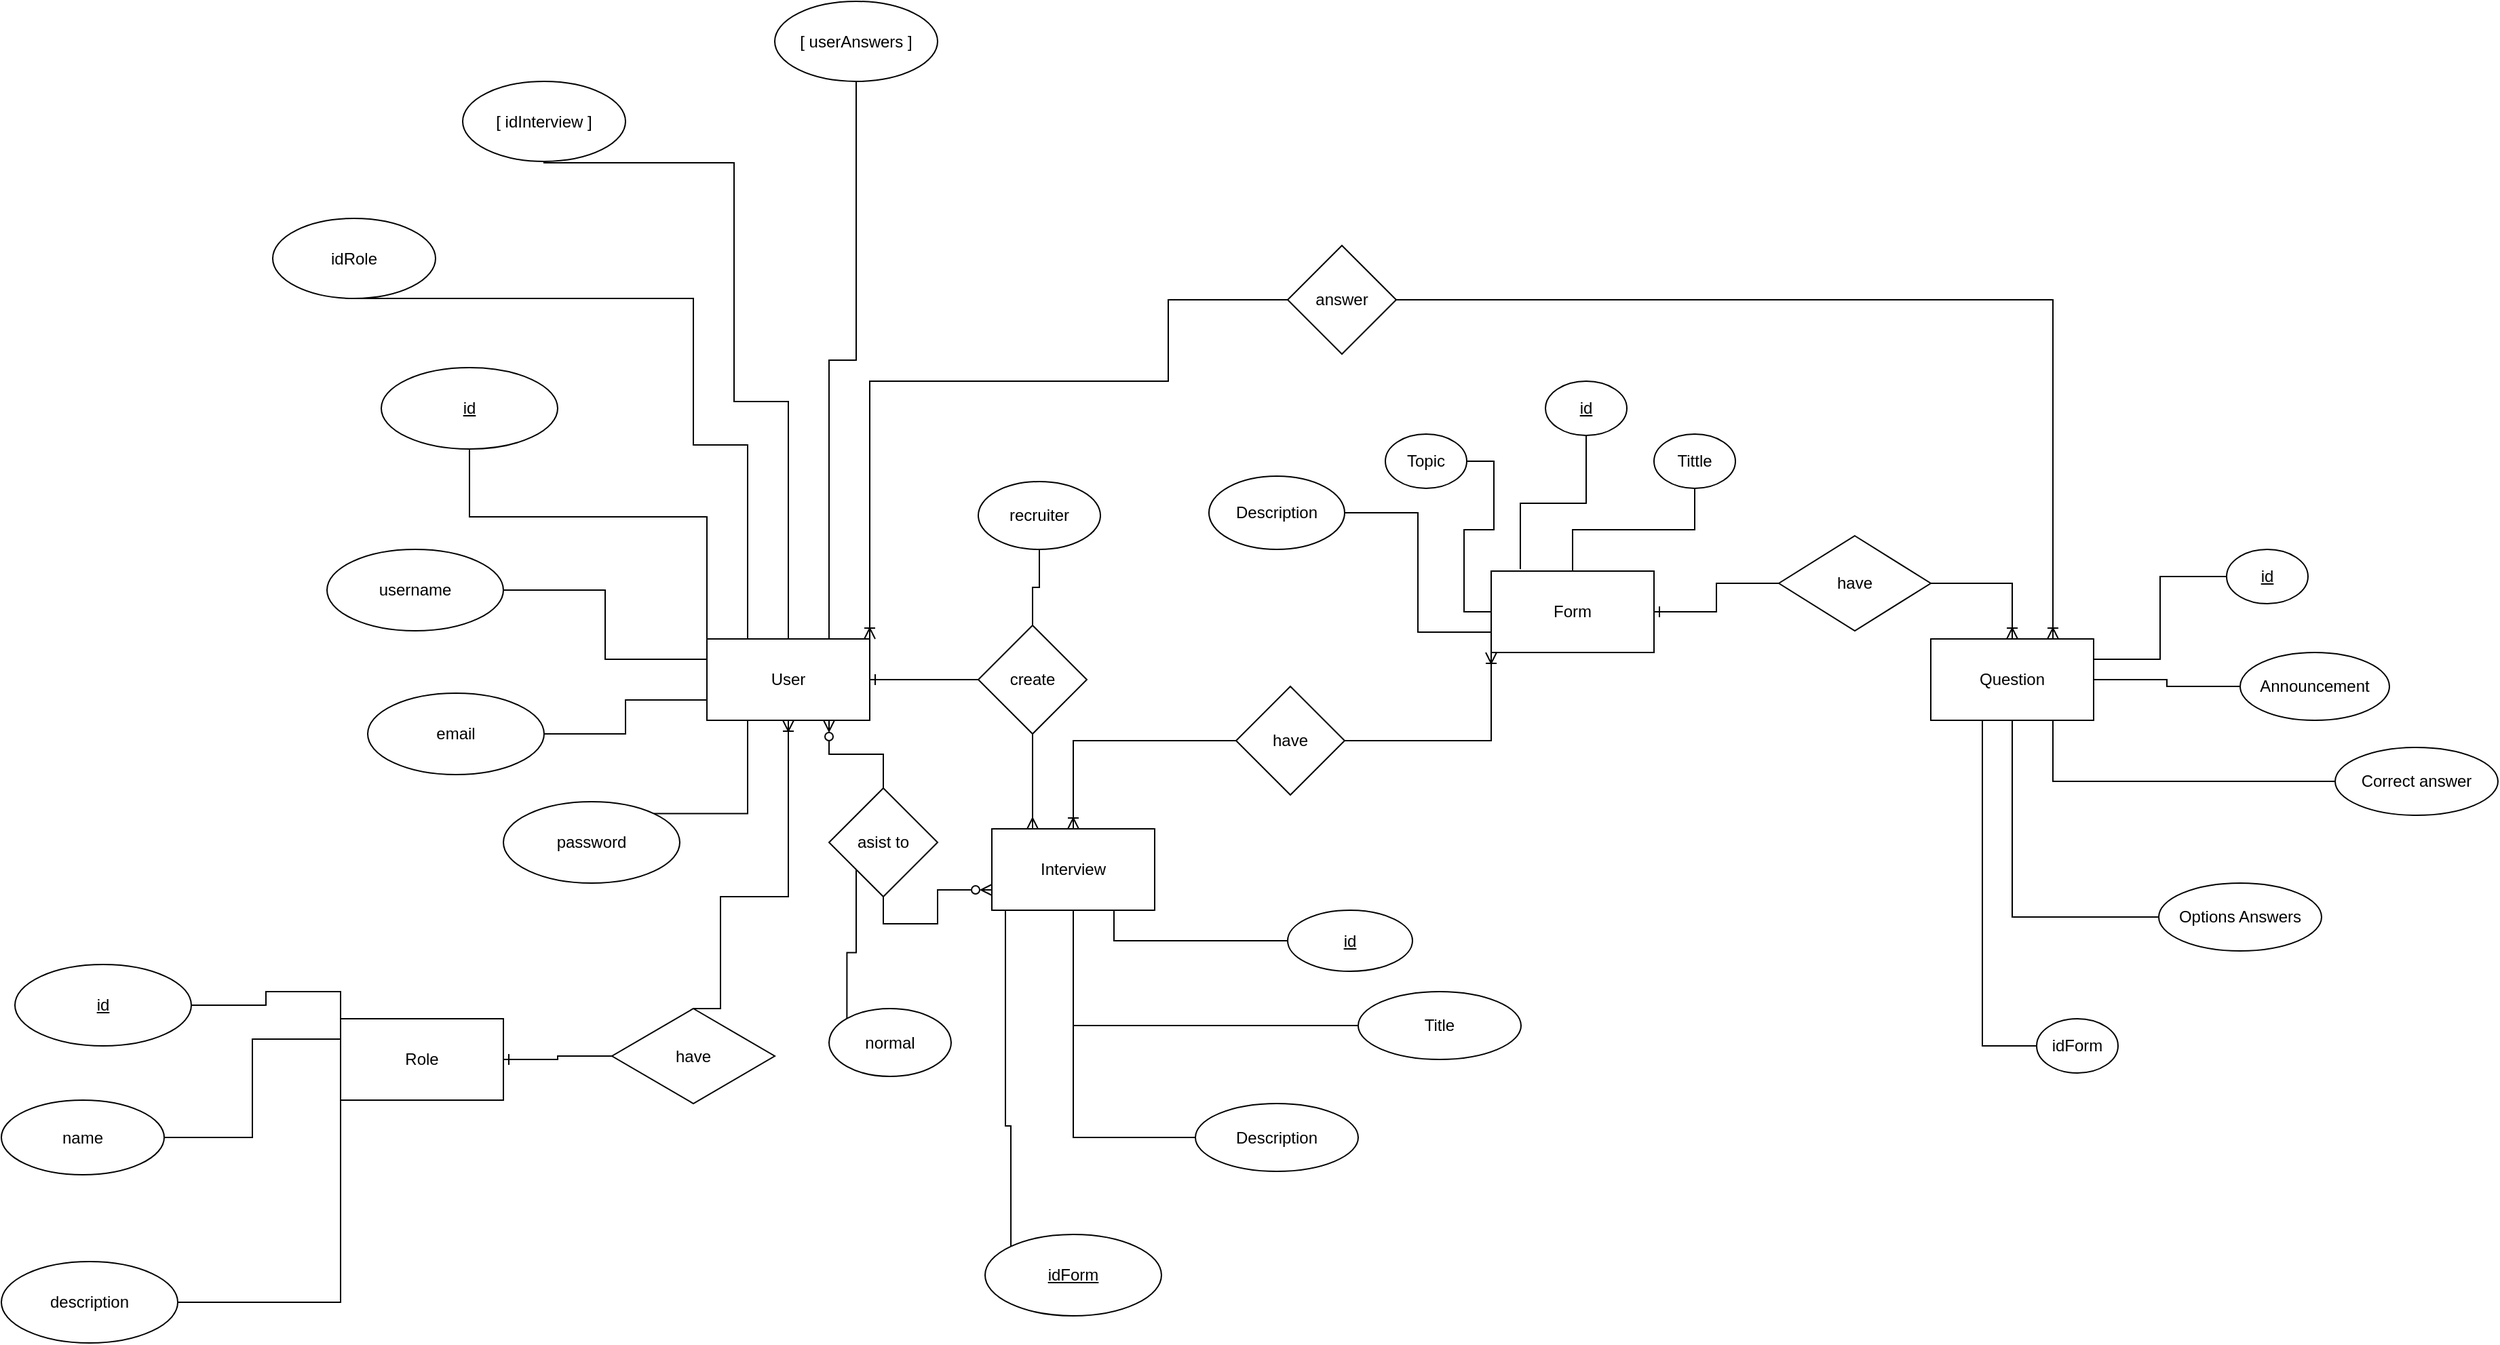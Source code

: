 <mxfile version="22.1.3" type="github">
  <diagram id="C5RBs43oDa-KdzZeNtuy" name="Page-1">
    <mxGraphModel dx="1621" dy="492" grid="1" gridSize="10" guides="1" tooltips="1" connect="1" arrows="1" fold="1" page="1" pageScale="1" pageWidth="827" pageHeight="1169" math="0" shadow="0">
      <root>
        <mxCell id="WIyWlLk6GJQsqaUBKTNV-0" />
        <mxCell id="WIyWlLk6GJQsqaUBKTNV-1" parent="WIyWlLk6GJQsqaUBKTNV-0" />
        <mxCell id="bcFZ77ztxnrligwMbe6c-0" value="User" style="rounded=0;whiteSpace=wrap;html=1;" parent="WIyWlLk6GJQsqaUBKTNV-1" vertex="1">
          <mxGeometry x="160" y="730" width="120" height="60" as="geometry" />
        </mxCell>
        <mxCell id="bcFZ77ztxnrligwMbe6c-27" style="edgeStyle=orthogonalEdgeStyle;rounded=0;orthogonalLoop=1;jettySize=auto;html=1;exitX=1;exitY=0.25;exitDx=0;exitDy=0;entryX=0;entryY=0.5;entryDx=0;entryDy=0;endArrow=none;endFill=0;" parent="WIyWlLk6GJQsqaUBKTNV-1" source="KNO62eB51g_FiUWbQfuq-1" target="bcFZ77ztxnrligwMbe6c-26" edge="1">
          <mxGeometry relative="1" as="geometry" />
        </mxCell>
        <mxCell id="bcFZ77ztxnrligwMbe6c-55" style="edgeStyle=orthogonalEdgeStyle;rounded=0;orthogonalLoop=1;jettySize=auto;html=1;exitX=0.75;exitY=1;exitDx=0;exitDy=0;entryX=0;entryY=0.5;entryDx=0;entryDy=0;endArrow=none;endFill=0;" parent="WIyWlLk6GJQsqaUBKTNV-1" source="KNO62eB51g_FiUWbQfuq-1" target="bcFZ77ztxnrligwMbe6c-54" edge="1">
          <mxGeometry relative="1" as="geometry" />
        </mxCell>
        <mxCell id="o89qxLCXQaTwuf5vdtjf-5" style="edgeStyle=orthogonalEdgeStyle;rounded=0;orthogonalLoop=1;jettySize=auto;html=1;exitX=0.5;exitY=1;exitDx=0;exitDy=0;entryX=0;entryY=0.5;entryDx=0;entryDy=0;endArrow=none;endFill=0;" edge="1" parent="WIyWlLk6GJQsqaUBKTNV-1" source="KNO62eB51g_FiUWbQfuq-1" target="o89qxLCXQaTwuf5vdtjf-1">
          <mxGeometry relative="1" as="geometry" />
        </mxCell>
        <mxCell id="KNO62eB51g_FiUWbQfuq-1" value="Question" style="rounded=0;whiteSpace=wrap;html=1;" parent="WIyWlLk6GJQsqaUBKTNV-1" vertex="1">
          <mxGeometry x="1062" y="730" width="120" height="60" as="geometry" />
        </mxCell>
        <mxCell id="bcFZ77ztxnrligwMbe6c-6" style="edgeStyle=orthogonalEdgeStyle;rounded=0;orthogonalLoop=1;jettySize=auto;html=1;exitX=0.5;exitY=1;exitDx=0;exitDy=0;entryX=0;entryY=0;entryDx=0;entryDy=0;endArrow=none;endFill=0;" parent="WIyWlLk6GJQsqaUBKTNV-1" source="bcFZ77ztxnrligwMbe6c-1" target="bcFZ77ztxnrligwMbe6c-0" edge="1">
          <mxGeometry relative="1" as="geometry">
            <Array as="points">
              <mxPoint x="-15" y="640" />
              <mxPoint x="160" y="640" />
            </Array>
          </mxGeometry>
        </mxCell>
        <mxCell id="bcFZ77ztxnrligwMbe6c-1" value="&lt;u&gt;id&lt;/u&gt;" style="ellipse;whiteSpace=wrap;html=1;" parent="WIyWlLk6GJQsqaUBKTNV-1" vertex="1">
          <mxGeometry x="-80" y="530" width="130" height="60" as="geometry" />
        </mxCell>
        <mxCell id="KNO62eB51g_FiUWbQfuq-2" value="Form" style="rounded=0;whiteSpace=wrap;html=1;" parent="WIyWlLk6GJQsqaUBKTNV-1" vertex="1">
          <mxGeometry x="738" y="680" width="120" height="60" as="geometry" />
        </mxCell>
        <mxCell id="bcFZ77ztxnrligwMbe6c-9" style="edgeStyle=orthogonalEdgeStyle;rounded=0;orthogonalLoop=1;jettySize=auto;html=1;exitX=1;exitY=0;exitDx=0;exitDy=0;entryX=0.25;entryY=1;entryDx=0;entryDy=0;endArrow=none;endFill=0;" parent="WIyWlLk6GJQsqaUBKTNV-1" source="bcFZ77ztxnrligwMbe6c-2" target="bcFZ77ztxnrligwMbe6c-0" edge="1">
          <mxGeometry relative="1" as="geometry" />
        </mxCell>
        <mxCell id="bcFZ77ztxnrligwMbe6c-2" value="password" style="ellipse;whiteSpace=wrap;html=1;" parent="WIyWlLk6GJQsqaUBKTNV-1" vertex="1">
          <mxGeometry x="10" y="850" width="130" height="60" as="geometry" />
        </mxCell>
        <mxCell id="bcFZ77ztxnrligwMbe6c-8" style="edgeStyle=orthogonalEdgeStyle;rounded=0;orthogonalLoop=1;jettySize=auto;html=1;exitX=1;exitY=0.5;exitDx=0;exitDy=0;entryX=0;entryY=0.75;entryDx=0;entryDy=0;endArrow=none;endFill=0;" parent="WIyWlLk6GJQsqaUBKTNV-1" source="bcFZ77ztxnrligwMbe6c-3" target="bcFZ77ztxnrligwMbe6c-0" edge="1">
          <mxGeometry relative="1" as="geometry" />
        </mxCell>
        <mxCell id="bcFZ77ztxnrligwMbe6c-3" value="email" style="ellipse;whiteSpace=wrap;html=1;" parent="WIyWlLk6GJQsqaUBKTNV-1" vertex="1">
          <mxGeometry x="-90" y="770" width="130" height="60" as="geometry" />
        </mxCell>
        <mxCell id="bcFZ77ztxnrligwMbe6c-7" style="edgeStyle=orthogonalEdgeStyle;rounded=0;orthogonalLoop=1;jettySize=auto;html=1;exitX=1;exitY=0.5;exitDx=0;exitDy=0;entryX=0;entryY=0.25;entryDx=0;entryDy=0;endArrow=none;endFill=0;" parent="WIyWlLk6GJQsqaUBKTNV-1" source="bcFZ77ztxnrligwMbe6c-4" target="bcFZ77ztxnrligwMbe6c-0" edge="1">
          <mxGeometry relative="1" as="geometry" />
        </mxCell>
        <mxCell id="o89qxLCXQaTwuf5vdtjf-4" style="edgeStyle=orthogonalEdgeStyle;rounded=0;orthogonalLoop=1;jettySize=auto;html=1;exitX=0;exitY=0.5;exitDx=0;exitDy=0;entryX=0.25;entryY=1;entryDx=0;entryDy=0;endArrow=none;endFill=0;" edge="1" parent="WIyWlLk6GJQsqaUBKTNV-1" source="KNO62eB51g_FiUWbQfuq-7" target="KNO62eB51g_FiUWbQfuq-1">
          <mxGeometry relative="1" as="geometry">
            <Array as="points">
              <mxPoint x="1100" y="1030" />
              <mxPoint x="1100" y="790" />
            </Array>
          </mxGeometry>
        </mxCell>
        <mxCell id="KNO62eB51g_FiUWbQfuq-7" value="idForm" style="ellipse;whiteSpace=wrap;html=1;" parent="WIyWlLk6GJQsqaUBKTNV-1" vertex="1">
          <mxGeometry x="1140" y="1010" width="60" height="40" as="geometry" />
        </mxCell>
        <mxCell id="bcFZ77ztxnrligwMbe6c-4" value="username" style="ellipse;whiteSpace=wrap;html=1;" parent="WIyWlLk6GJQsqaUBKTNV-1" vertex="1">
          <mxGeometry x="-120" y="664" width="130" height="60" as="geometry" />
        </mxCell>
        <mxCell id="bcFZ77ztxnrligwMbe6c-10" value="Interview" style="rounded=0;whiteSpace=wrap;html=1;" parent="WIyWlLk6GJQsqaUBKTNV-1" vertex="1">
          <mxGeometry x="370" y="870" width="120" height="60" as="geometry" />
        </mxCell>
        <mxCell id="KNO62eB51g_FiUWbQfuq-16" value="&lt;u&gt;id&lt;/u&gt;" style="ellipse;whiteSpace=wrap;html=1;" parent="WIyWlLk6GJQsqaUBKTNV-1" vertex="1">
          <mxGeometry x="778" y="540" width="60" height="40" as="geometry" />
        </mxCell>
        <mxCell id="KNO62eB51g_FiUWbQfuq-20" style="edgeStyle=orthogonalEdgeStyle;rounded=0;orthogonalLoop=1;jettySize=auto;html=1;entryX=0.5;entryY=0;entryDx=0;entryDy=0;endArrow=none;endFill=0;" parent="WIyWlLk6GJQsqaUBKTNV-1" source="KNO62eB51g_FiUWbQfuq-17" target="KNO62eB51g_FiUWbQfuq-2" edge="1">
          <mxGeometry relative="1" as="geometry" />
        </mxCell>
        <mxCell id="bcFZ77ztxnrligwMbe6c-23" style="edgeStyle=orthogonalEdgeStyle;rounded=0;orthogonalLoop=1;jettySize=auto;html=1;exitX=0;exitY=0;exitDx=0;exitDy=0;entryX=0.5;entryY=1;entryDx=0;entryDy=0;endArrow=none;endFill=0;" parent="WIyWlLk6GJQsqaUBKTNV-1" source="bcFZ77ztxnrligwMbe6c-16" target="bcFZ77ztxnrligwMbe6c-10" edge="1">
          <mxGeometry relative="1" as="geometry">
            <Array as="points">
              <mxPoint x="380" y="1089" />
            </Array>
          </mxGeometry>
        </mxCell>
        <mxCell id="KNO62eB51g_FiUWbQfuq-17" value="Tittle" style="ellipse;whiteSpace=wrap;html=1;" parent="WIyWlLk6GJQsqaUBKTNV-1" vertex="1">
          <mxGeometry x="858" y="579" width="60" height="40" as="geometry" />
        </mxCell>
        <mxCell id="bcFZ77ztxnrligwMbe6c-16" value="&lt;u&gt;idForm&lt;/u&gt;" style="ellipse;whiteSpace=wrap;html=1;" parent="WIyWlLk6GJQsqaUBKTNV-1" vertex="1">
          <mxGeometry x="365" y="1169" width="130" height="60" as="geometry" />
        </mxCell>
        <mxCell id="KNO62eB51g_FiUWbQfuq-19" style="edgeStyle=orthogonalEdgeStyle;rounded=0;orthogonalLoop=1;jettySize=auto;html=1;entryX=0;entryY=0.5;entryDx=0;entryDy=0;endArrow=none;endFill=0;" parent="WIyWlLk6GJQsqaUBKTNV-1" source="KNO62eB51g_FiUWbQfuq-18" target="KNO62eB51g_FiUWbQfuq-2" edge="1">
          <mxGeometry relative="1" as="geometry" />
        </mxCell>
        <mxCell id="bcFZ77ztxnrligwMbe6c-20" style="edgeStyle=orthogonalEdgeStyle;rounded=0;orthogonalLoop=1;jettySize=auto;html=1;exitX=1;exitY=0.5;exitDx=0;exitDy=0;entryX=0;entryY=0.5;entryDx=0;entryDy=0;endArrow=none;endFill=0;startArrow=ERone;startFill=0;" parent="WIyWlLk6GJQsqaUBKTNV-1" source="bcFZ77ztxnrligwMbe6c-17" target="bcFZ77ztxnrligwMbe6c-19" edge="1">
          <mxGeometry relative="1" as="geometry" />
        </mxCell>
        <mxCell id="KNO62eB51g_FiUWbQfuq-18" value="Topic" style="ellipse;whiteSpace=wrap;html=1;" parent="WIyWlLk6GJQsqaUBKTNV-1" vertex="1">
          <mxGeometry x="660" y="579" width="60" height="40" as="geometry" />
        </mxCell>
        <mxCell id="bcFZ77ztxnrligwMbe6c-17" value="Role" style="rounded=0;whiteSpace=wrap;html=1;" parent="WIyWlLk6GJQsqaUBKTNV-1" vertex="1">
          <mxGeometry x="-110" y="1010" width="120" height="60" as="geometry" />
        </mxCell>
        <mxCell id="KNO62eB51g_FiUWbQfuq-21" style="edgeStyle=orthogonalEdgeStyle;rounded=0;orthogonalLoop=1;jettySize=auto;html=1;entryX=0.179;entryY=-0.023;entryDx=0;entryDy=0;entryPerimeter=0;endArrow=none;endFill=0;" parent="WIyWlLk6GJQsqaUBKTNV-1" source="KNO62eB51g_FiUWbQfuq-16" target="KNO62eB51g_FiUWbQfuq-2" edge="1">
          <mxGeometry relative="1" as="geometry" />
        </mxCell>
        <mxCell id="KNO62eB51g_FiUWbQfuq-23" style="edgeStyle=orthogonalEdgeStyle;rounded=0;orthogonalLoop=1;jettySize=auto;html=1;entryX=0;entryY=0.75;entryDx=0;entryDy=0;endArrow=none;endFill=0;" parent="WIyWlLk6GJQsqaUBKTNV-1" source="KNO62eB51g_FiUWbQfuq-22" target="KNO62eB51g_FiUWbQfuq-2" edge="1">
          <mxGeometry relative="1" as="geometry" />
        </mxCell>
        <mxCell id="o89qxLCXQaTwuf5vdtjf-0" style="edgeStyle=orthogonalEdgeStyle;rounded=0;orthogonalLoop=1;jettySize=auto;html=1;exitX=0.5;exitY=0;exitDx=0;exitDy=0;entryX=0.5;entryY=1;entryDx=0;entryDy=0;endArrow=ERoneToMany;endFill=0;" edge="1" parent="WIyWlLk6GJQsqaUBKTNV-1" source="bcFZ77ztxnrligwMbe6c-19" target="bcFZ77ztxnrligwMbe6c-0">
          <mxGeometry relative="1" as="geometry">
            <Array as="points">
              <mxPoint x="170" y="1003" />
              <mxPoint x="170" y="920" />
              <mxPoint x="220" y="920" />
            </Array>
          </mxGeometry>
        </mxCell>
        <mxCell id="bcFZ77ztxnrligwMbe6c-19" value="have" style="rhombus;whiteSpace=wrap;html=1;" parent="WIyWlLk6GJQsqaUBKTNV-1" vertex="1">
          <mxGeometry x="90" y="1002.5" width="120" height="70" as="geometry" />
        </mxCell>
        <mxCell id="KNO62eB51g_FiUWbQfuq-22" value="Description" style="ellipse;whiteSpace=wrap;html=1;" parent="WIyWlLk6GJQsqaUBKTNV-1" vertex="1">
          <mxGeometry x="530" y="610" width="100" height="54" as="geometry" />
        </mxCell>
        <mxCell id="bcFZ77ztxnrligwMbe6c-26" value="&lt;u&gt;id&lt;/u&gt;" style="ellipse;whiteSpace=wrap;html=1;" parent="WIyWlLk6GJQsqaUBKTNV-1" vertex="1">
          <mxGeometry x="1280" y="664" width="60" height="40" as="geometry" />
        </mxCell>
        <mxCell id="bcFZ77ztxnrligwMbe6c-29" style="edgeStyle=orthogonalEdgeStyle;rounded=0;orthogonalLoop=1;jettySize=auto;html=1;exitX=0;exitY=0.5;exitDx=0;exitDy=0;endArrow=none;endFill=0;" parent="WIyWlLk6GJQsqaUBKTNV-1" source="bcFZ77ztxnrligwMbe6c-28" target="KNO62eB51g_FiUWbQfuq-1" edge="1">
          <mxGeometry relative="1" as="geometry" />
        </mxCell>
        <mxCell id="bcFZ77ztxnrligwMbe6c-28" value="Announcement" style="ellipse;whiteSpace=wrap;html=1;" parent="WIyWlLk6GJQsqaUBKTNV-1" vertex="1">
          <mxGeometry x="1290" y="740" width="110" height="50" as="geometry" />
        </mxCell>
        <mxCell id="bcFZ77ztxnrligwMbe6c-38" style="edgeStyle=orthogonalEdgeStyle;rounded=0;orthogonalLoop=1;jettySize=auto;html=1;exitX=1;exitY=0.5;exitDx=0;exitDy=0;entryX=0.5;entryY=0;entryDx=0;entryDy=0;endArrow=ERoneToMany;endFill=0;" parent="WIyWlLk6GJQsqaUBKTNV-1" source="bcFZ77ztxnrligwMbe6c-37" target="KNO62eB51g_FiUWbQfuq-1" edge="1">
          <mxGeometry relative="1" as="geometry" />
        </mxCell>
        <mxCell id="bcFZ77ztxnrligwMbe6c-39" style="edgeStyle=orthogonalEdgeStyle;rounded=0;orthogonalLoop=1;jettySize=auto;html=1;exitX=0;exitY=0.5;exitDx=0;exitDy=0;entryX=1;entryY=0.5;entryDx=0;entryDy=0;endArrow=ERone;endFill=0;" parent="WIyWlLk6GJQsqaUBKTNV-1" source="bcFZ77ztxnrligwMbe6c-37" target="KNO62eB51g_FiUWbQfuq-2" edge="1">
          <mxGeometry relative="1" as="geometry" />
        </mxCell>
        <mxCell id="bcFZ77ztxnrligwMbe6c-37" value="have" style="rhombus;whiteSpace=wrap;html=1;" parent="WIyWlLk6GJQsqaUBKTNV-1" vertex="1">
          <mxGeometry x="950" y="654" width="112" height="70" as="geometry" />
        </mxCell>
        <mxCell id="bcFZ77ztxnrligwMbe6c-43" style="edgeStyle=orthogonalEdgeStyle;rounded=0;orthogonalLoop=1;jettySize=auto;html=1;exitX=0.5;exitY=1;exitDx=0;exitDy=0;entryX=0;entryY=0.75;entryDx=0;entryDy=0;endArrow=ERzeroToMany;endFill=0;" parent="WIyWlLk6GJQsqaUBKTNV-1" source="bcFZ77ztxnrligwMbe6c-42" target="bcFZ77ztxnrligwMbe6c-10" edge="1">
          <mxGeometry relative="1" as="geometry">
            <Array as="points">
              <mxPoint x="290" y="940" />
              <mxPoint x="330" y="940" />
              <mxPoint x="330" y="915" />
            </Array>
          </mxGeometry>
        </mxCell>
        <mxCell id="bcFZ77ztxnrligwMbe6c-45" style="edgeStyle=orthogonalEdgeStyle;rounded=0;orthogonalLoop=1;jettySize=auto;html=1;exitX=0.5;exitY=0;exitDx=0;exitDy=0;entryX=0.75;entryY=1;entryDx=0;entryDy=0;endArrow=ERzeroToMany;endFill=0;" parent="WIyWlLk6GJQsqaUBKTNV-1" source="bcFZ77ztxnrligwMbe6c-42" target="bcFZ77ztxnrligwMbe6c-0" edge="1">
          <mxGeometry relative="1" as="geometry" />
        </mxCell>
        <mxCell id="o89qxLCXQaTwuf5vdtjf-26" style="edgeStyle=orthogonalEdgeStyle;rounded=0;orthogonalLoop=1;jettySize=auto;html=1;exitX=0;exitY=1;exitDx=0;exitDy=0;entryX=0;entryY=0;entryDx=0;entryDy=0;endArrow=none;endFill=0;" edge="1" parent="WIyWlLk6GJQsqaUBKTNV-1" source="bcFZ77ztxnrligwMbe6c-42" target="o89qxLCXQaTwuf5vdtjf-25">
          <mxGeometry relative="1" as="geometry" />
        </mxCell>
        <mxCell id="bcFZ77ztxnrligwMbe6c-42" value="asist to" style="rhombus;whiteSpace=wrap;html=1;" parent="WIyWlLk6GJQsqaUBKTNV-1" vertex="1">
          <mxGeometry x="250" y="840" width="80" height="80" as="geometry" />
        </mxCell>
        <mxCell id="bcFZ77ztxnrligwMbe6c-52" style="edgeStyle=orthogonalEdgeStyle;rounded=0;orthogonalLoop=1;jettySize=auto;html=1;exitX=0;exitY=0.5;exitDx=0;exitDy=0;entryX=1;entryY=0;entryDx=0;entryDy=0;endArrow=ERoneToMany;endFill=0;" parent="WIyWlLk6GJQsqaUBKTNV-1" source="bcFZ77ztxnrligwMbe6c-46" target="bcFZ77ztxnrligwMbe6c-0" edge="1">
          <mxGeometry relative="1" as="geometry">
            <Array as="points">
              <mxPoint x="500" y="480" />
              <mxPoint x="500" y="540" />
              <mxPoint x="280" y="540" />
            </Array>
          </mxGeometry>
        </mxCell>
        <mxCell id="bcFZ77ztxnrligwMbe6c-53" style="edgeStyle=orthogonalEdgeStyle;rounded=0;orthogonalLoop=1;jettySize=auto;html=1;exitX=1;exitY=0.5;exitDx=0;exitDy=0;entryX=0.75;entryY=0;entryDx=0;entryDy=0;endArrow=ERoneToMany;endFill=0;" parent="WIyWlLk6GJQsqaUBKTNV-1" source="bcFZ77ztxnrligwMbe6c-46" target="KNO62eB51g_FiUWbQfuq-1" edge="1">
          <mxGeometry relative="1" as="geometry" />
        </mxCell>
        <mxCell id="bcFZ77ztxnrligwMbe6c-46" value="answer" style="rhombus;whiteSpace=wrap;html=1;" parent="WIyWlLk6GJQsqaUBKTNV-1" vertex="1">
          <mxGeometry x="588" y="440" width="80" height="80" as="geometry" />
        </mxCell>
        <mxCell id="bcFZ77ztxnrligwMbe6c-49" style="edgeStyle=orthogonalEdgeStyle;rounded=0;orthogonalLoop=1;jettySize=auto;html=1;exitX=0;exitY=0.5;exitDx=0;exitDy=0;entryX=0.5;entryY=0;entryDx=0;entryDy=0;endArrow=ERoneToMany;endFill=0;" parent="WIyWlLk6GJQsqaUBKTNV-1" source="bcFZ77ztxnrligwMbe6c-48" target="bcFZ77ztxnrligwMbe6c-10" edge="1">
          <mxGeometry relative="1" as="geometry" />
        </mxCell>
        <mxCell id="bcFZ77ztxnrligwMbe6c-50" style="edgeStyle=orthogonalEdgeStyle;rounded=0;orthogonalLoop=1;jettySize=auto;html=1;exitX=1;exitY=0.5;exitDx=0;exitDy=0;entryX=0;entryY=1;entryDx=0;entryDy=0;endArrow=ERoneToMany;endFill=0;" parent="WIyWlLk6GJQsqaUBKTNV-1" source="bcFZ77ztxnrligwMbe6c-48" target="KNO62eB51g_FiUWbQfuq-2" edge="1">
          <mxGeometry relative="1" as="geometry" />
        </mxCell>
        <mxCell id="bcFZ77ztxnrligwMbe6c-48" value="have" style="rhombus;whiteSpace=wrap;html=1;" parent="WIyWlLk6GJQsqaUBKTNV-1" vertex="1">
          <mxGeometry x="550" y="765" width="80" height="80" as="geometry" />
        </mxCell>
        <mxCell id="bcFZ77ztxnrligwMbe6c-54" value="Correct answer" style="ellipse;whiteSpace=wrap;html=1;" parent="WIyWlLk6GJQsqaUBKTNV-1" vertex="1">
          <mxGeometry x="1360" y="810" width="120" height="50" as="geometry" />
        </mxCell>
        <mxCell id="bcFZ77ztxnrligwMbe6c-58" style="edgeStyle=orthogonalEdgeStyle;rounded=0;orthogonalLoop=1;jettySize=auto;html=1;exitX=1;exitY=0.5;exitDx=0;exitDy=0;entryX=0;entryY=0.25;entryDx=0;entryDy=0;endArrow=none;endFill=0;" parent="WIyWlLk6GJQsqaUBKTNV-1" source="bcFZ77ztxnrligwMbe6c-57" target="bcFZ77ztxnrligwMbe6c-17" edge="1">
          <mxGeometry relative="1" as="geometry" />
        </mxCell>
        <mxCell id="bcFZ77ztxnrligwMbe6c-57" value="name" style="ellipse;whiteSpace=wrap;html=1;" parent="WIyWlLk6GJQsqaUBKTNV-1" vertex="1">
          <mxGeometry x="-360" y="1070" width="120" height="55" as="geometry" />
        </mxCell>
        <mxCell id="bcFZ77ztxnrligwMbe6c-60" style="edgeStyle=orthogonalEdgeStyle;rounded=0;orthogonalLoop=1;jettySize=auto;html=1;exitX=1;exitY=0.5;exitDx=0;exitDy=0;entryX=0;entryY=0;entryDx=0;entryDy=0;endArrow=none;endFill=0;" parent="WIyWlLk6GJQsqaUBKTNV-1" source="bcFZ77ztxnrligwMbe6c-59" target="bcFZ77ztxnrligwMbe6c-17" edge="1">
          <mxGeometry relative="1" as="geometry" />
        </mxCell>
        <mxCell id="bcFZ77ztxnrligwMbe6c-59" value="&lt;u&gt;id&lt;/u&gt;" style="ellipse;whiteSpace=wrap;html=1;" parent="WIyWlLk6GJQsqaUBKTNV-1" vertex="1">
          <mxGeometry x="-350" y="970" width="130" height="60" as="geometry" />
        </mxCell>
        <mxCell id="bcFZ77ztxnrligwMbe6c-62" style="edgeStyle=orthogonalEdgeStyle;rounded=0;orthogonalLoop=1;jettySize=auto;html=1;exitX=1;exitY=0.5;exitDx=0;exitDy=0;entryX=0;entryY=1;entryDx=0;entryDy=0;endArrow=none;endFill=0;" parent="WIyWlLk6GJQsqaUBKTNV-1" source="bcFZ77ztxnrligwMbe6c-61" target="bcFZ77ztxnrligwMbe6c-17" edge="1">
          <mxGeometry relative="1" as="geometry" />
        </mxCell>
        <mxCell id="bcFZ77ztxnrligwMbe6c-61" value="description" style="ellipse;whiteSpace=wrap;html=1;" parent="WIyWlLk6GJQsqaUBKTNV-1" vertex="1">
          <mxGeometry x="-360" y="1189" width="130" height="60" as="geometry" />
        </mxCell>
        <mxCell id="o89qxLCXQaTwuf5vdtjf-1" value="Options Answers" style="ellipse;whiteSpace=wrap;html=1;" vertex="1" parent="WIyWlLk6GJQsqaUBKTNV-1">
          <mxGeometry x="1230" y="910" width="120" height="50" as="geometry" />
        </mxCell>
        <mxCell id="o89qxLCXQaTwuf5vdtjf-7" style="edgeStyle=orthogonalEdgeStyle;rounded=0;orthogonalLoop=1;jettySize=auto;html=1;exitX=0.5;exitY=1;exitDx=0;exitDy=0;entryX=0.25;entryY=0;entryDx=0;entryDy=0;endArrow=none;endFill=0;" edge="1" parent="WIyWlLk6GJQsqaUBKTNV-1" source="o89qxLCXQaTwuf5vdtjf-6" target="bcFZ77ztxnrligwMbe6c-0">
          <mxGeometry relative="1" as="geometry">
            <Array as="points">
              <mxPoint x="150" y="479" />
              <mxPoint x="150" y="587" />
              <mxPoint x="190" y="587" />
            </Array>
          </mxGeometry>
        </mxCell>
        <mxCell id="o89qxLCXQaTwuf5vdtjf-6" value="idRole" style="ellipse;whiteSpace=wrap;html=1;" vertex="1" parent="WIyWlLk6GJQsqaUBKTNV-1">
          <mxGeometry x="-160" y="420" width="120" height="59" as="geometry" />
        </mxCell>
        <mxCell id="o89qxLCXQaTwuf5vdtjf-10" style="edgeStyle=orthogonalEdgeStyle;rounded=0;orthogonalLoop=1;jettySize=auto;html=1;exitX=0.5;exitY=1;exitDx=0;exitDy=0;entryX=0.5;entryY=0;entryDx=0;entryDy=0;endArrow=none;endFill=0;" edge="1" parent="WIyWlLk6GJQsqaUBKTNV-1" source="o89qxLCXQaTwuf5vdtjf-9" target="bcFZ77ztxnrligwMbe6c-0">
          <mxGeometry relative="1" as="geometry">
            <Array as="points">
              <mxPoint x="180" y="379" />
              <mxPoint x="180" y="555" />
              <mxPoint x="220" y="555" />
            </Array>
          </mxGeometry>
        </mxCell>
        <mxCell id="o89qxLCXQaTwuf5vdtjf-9" value="[ idInterview ]" style="ellipse;whiteSpace=wrap;html=1;" vertex="1" parent="WIyWlLk6GJQsqaUBKTNV-1">
          <mxGeometry x="-20" y="319" width="120" height="59" as="geometry" />
        </mxCell>
        <mxCell id="o89qxLCXQaTwuf5vdtjf-12" style="edgeStyle=orthogonalEdgeStyle;rounded=0;orthogonalLoop=1;jettySize=auto;html=1;exitX=0;exitY=0.5;exitDx=0;exitDy=0;entryX=0.75;entryY=1;entryDx=0;entryDy=0;endArrow=none;endFill=0;" edge="1" parent="WIyWlLk6GJQsqaUBKTNV-1" source="o89qxLCXQaTwuf5vdtjf-11" target="bcFZ77ztxnrligwMbe6c-10">
          <mxGeometry relative="1" as="geometry" />
        </mxCell>
        <mxCell id="o89qxLCXQaTwuf5vdtjf-11" value="&lt;u&gt;id&lt;/u&gt;" style="ellipse;whiteSpace=wrap;html=1;" vertex="1" parent="WIyWlLk6GJQsqaUBKTNV-1">
          <mxGeometry x="588" y="930" width="92" height="45" as="geometry" />
        </mxCell>
        <mxCell id="o89qxLCXQaTwuf5vdtjf-14" style="edgeStyle=orthogonalEdgeStyle;rounded=0;orthogonalLoop=1;jettySize=auto;html=1;exitX=0;exitY=0.5;exitDx=0;exitDy=0;entryX=0.5;entryY=1;entryDx=0;entryDy=0;endArrow=none;endFill=0;" edge="1" parent="WIyWlLk6GJQsqaUBKTNV-1" source="o89qxLCXQaTwuf5vdtjf-13" target="bcFZ77ztxnrligwMbe6c-10">
          <mxGeometry relative="1" as="geometry" />
        </mxCell>
        <mxCell id="o89qxLCXQaTwuf5vdtjf-13" value="Title" style="ellipse;whiteSpace=wrap;html=1;" vertex="1" parent="WIyWlLk6GJQsqaUBKTNV-1">
          <mxGeometry x="640" y="990" width="120" height="50" as="geometry" />
        </mxCell>
        <mxCell id="o89qxLCXQaTwuf5vdtjf-16" style="edgeStyle=orthogonalEdgeStyle;rounded=0;orthogonalLoop=1;jettySize=auto;html=1;exitX=0;exitY=0.5;exitDx=0;exitDy=0;entryX=0.5;entryY=1;entryDx=0;entryDy=0;endArrow=none;endFill=0;" edge="1" parent="WIyWlLk6GJQsqaUBKTNV-1" source="o89qxLCXQaTwuf5vdtjf-15" target="bcFZ77ztxnrligwMbe6c-10">
          <mxGeometry relative="1" as="geometry" />
        </mxCell>
        <mxCell id="o89qxLCXQaTwuf5vdtjf-15" value="Description" style="ellipse;whiteSpace=wrap;html=1;" vertex="1" parent="WIyWlLk6GJQsqaUBKTNV-1">
          <mxGeometry x="520" y="1072.5" width="120" height="50" as="geometry" />
        </mxCell>
        <mxCell id="o89qxLCXQaTwuf5vdtjf-18" style="edgeStyle=orthogonalEdgeStyle;rounded=0;orthogonalLoop=1;jettySize=auto;html=1;exitX=0.5;exitY=1;exitDx=0;exitDy=0;entryX=0.75;entryY=0;entryDx=0;entryDy=0;endArrow=none;endFill=0;" edge="1" parent="WIyWlLk6GJQsqaUBKTNV-1" source="o89qxLCXQaTwuf5vdtjf-17" target="bcFZ77ztxnrligwMbe6c-0">
          <mxGeometry relative="1" as="geometry" />
        </mxCell>
        <mxCell id="o89qxLCXQaTwuf5vdtjf-17" value="[ userAnswers ]" style="ellipse;whiteSpace=wrap;html=1;" vertex="1" parent="WIyWlLk6GJQsqaUBKTNV-1">
          <mxGeometry x="210" y="260" width="120" height="59" as="geometry" />
        </mxCell>
        <mxCell id="o89qxLCXQaTwuf5vdtjf-21" style="edgeStyle=orthogonalEdgeStyle;rounded=0;orthogonalLoop=1;jettySize=auto;html=1;exitX=0.5;exitY=1;exitDx=0;exitDy=0;entryX=0.25;entryY=0;entryDx=0;entryDy=0;endArrow=ERmany;endFill=0;" edge="1" parent="WIyWlLk6GJQsqaUBKTNV-1" source="o89qxLCXQaTwuf5vdtjf-20" target="bcFZ77ztxnrligwMbe6c-10">
          <mxGeometry relative="1" as="geometry" />
        </mxCell>
        <mxCell id="o89qxLCXQaTwuf5vdtjf-22" style="edgeStyle=orthogonalEdgeStyle;rounded=0;orthogonalLoop=1;jettySize=auto;html=1;exitX=0;exitY=0.5;exitDx=0;exitDy=0;entryX=1;entryY=0.5;entryDx=0;entryDy=0;endArrow=ERone;endFill=0;" edge="1" parent="WIyWlLk6GJQsqaUBKTNV-1" source="o89qxLCXQaTwuf5vdtjf-20" target="bcFZ77ztxnrligwMbe6c-0">
          <mxGeometry relative="1" as="geometry" />
        </mxCell>
        <mxCell id="o89qxLCXQaTwuf5vdtjf-20" value="create" style="rhombus;whiteSpace=wrap;html=1;" vertex="1" parent="WIyWlLk6GJQsqaUBKTNV-1">
          <mxGeometry x="360" y="720" width="80" height="80" as="geometry" />
        </mxCell>
        <mxCell id="o89qxLCXQaTwuf5vdtjf-24" style="edgeStyle=orthogonalEdgeStyle;rounded=0;orthogonalLoop=1;jettySize=auto;html=1;exitX=0.5;exitY=1;exitDx=0;exitDy=0;entryX=0.5;entryY=0;entryDx=0;entryDy=0;endArrow=none;endFill=0;" edge="1" parent="WIyWlLk6GJQsqaUBKTNV-1" source="o89qxLCXQaTwuf5vdtjf-23" target="o89qxLCXQaTwuf5vdtjf-20">
          <mxGeometry relative="1" as="geometry" />
        </mxCell>
        <mxCell id="o89qxLCXQaTwuf5vdtjf-23" value="recruiter" style="ellipse;whiteSpace=wrap;html=1;" vertex="1" parent="WIyWlLk6GJQsqaUBKTNV-1">
          <mxGeometry x="360" y="614" width="90" height="50" as="geometry" />
        </mxCell>
        <mxCell id="o89qxLCXQaTwuf5vdtjf-25" value="normal" style="ellipse;whiteSpace=wrap;html=1;" vertex="1" parent="WIyWlLk6GJQsqaUBKTNV-1">
          <mxGeometry x="250" y="1002.5" width="90" height="50" as="geometry" />
        </mxCell>
      </root>
    </mxGraphModel>
  </diagram>
</mxfile>
